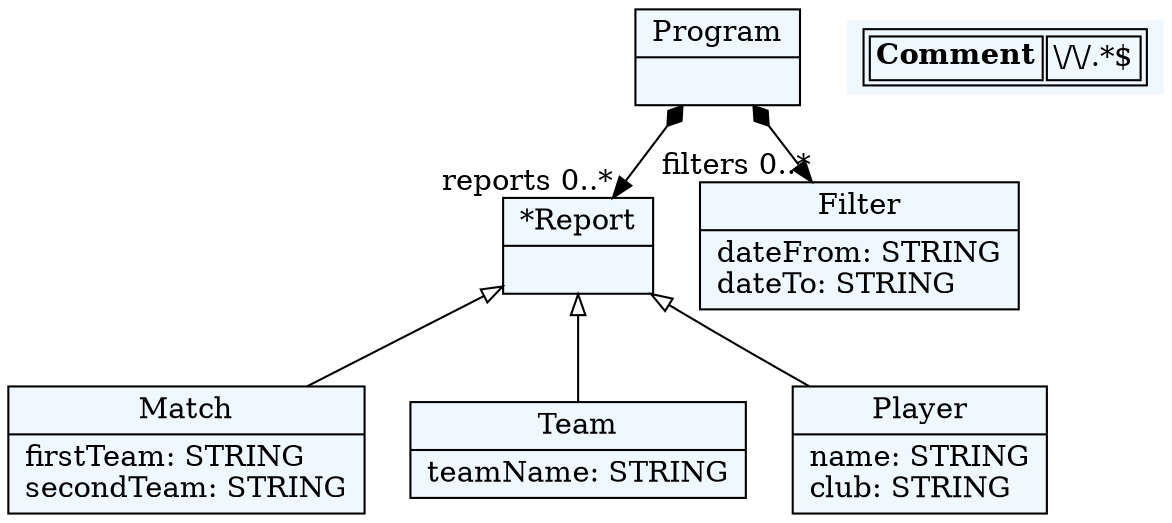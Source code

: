 
    digraph textX {
    fontname = "Bitstream Vera Sans"
    fontsize = 8
    node[
        shape=record,
        style=filled,
        fillcolor=aliceblue
    ]
    nodesep = 0.3
    edge[dir=black,arrowtail=empty]


140611156576048[ label="{Program|}"]

140611156579456[ label="{*Report|}"]

140611156582864[ label="{Match|firstTeam: STRING\lsecondTeam: STRING\l}"]

140611156586272[ label="{Team|teamName: STRING\l}"]

140611156589680[ label="{Player|name: STRING\lclub: STRING\l}"]

140611156593088[ label="{Filter|dateFrom: STRING\ldateTo: STRING\l}"]



140611156576048 -> 140611156579456[arrowtail=diamond, dir=both, headlabel="reports 0..*"]
140611156576048 -> 140611156593088[arrowtail=diamond, dir=both, headlabel="filters 0..*"]
140611156579456 -> 140611156582864 [dir=back]
140611156579456 -> 140611156586272 [dir=back]
140611156579456 -> 140611156589680 [dir=back]
match_rules [ shape=plaintext, label=< <table>
	<tr>
		<td><b>Comment</b></td><td>\/\/.*$</td>
	</tr>
</table> >]


}
